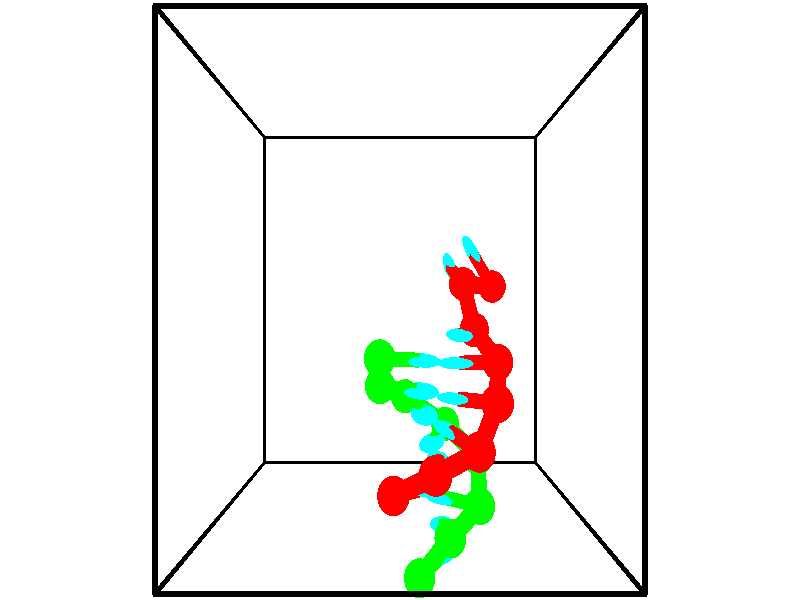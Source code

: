 // switches for output
#declare DRAW_BASES = 1; // possible values are 0, 1; only relevant for DNA ribbons
#declare DRAW_BASES_TYPE = 3; // possible values are 1, 2, 3; only relevant for DNA ribbons
#declare DRAW_FOG = 0; // set to 1 to enable fog

#include "colors.inc"

#include "transforms.inc"
background { rgb <1, 1, 1>}

#default {
   normal{
       ripples 0.25
       frequency 0.20
       turbulence 0.2
       lambda 5
   }
	finish {
		phong 0.1
		phong_size 40.
	}
}

// original window dimensions: 1024x640


// camera settings

camera {
	sky <-0, 1, 0>
	up <-0, 1, 0>
	right 1.6 * <1, 0, 0>
	location <2.5, 2.5, 11.1562>
	look_at <2.5, 2.5, 2.5>
	direction <0, 0, -8.6562>
	angle 67.0682
}


# declare cpy_camera_pos = <2.5, 2.5, 11.1562>;
# if (DRAW_FOG = 1)
fog {
	fog_type 2
	up vnormalize(cpy_camera_pos)
	color rgbt<1,1,1,0.3>
	distance 1e-5
	fog_alt 3e-3
	fog_offset 4
}
# end


// LIGHTS

# declare lum = 6;
global_settings {
	ambient_light rgb lum * <0.05, 0.05, 0.05>
	max_trace_level 15
}# declare cpy_direct_light_amount = 0.25;
light_source
{	1000 * <-1, -1, 1>,
	rgb lum * cpy_direct_light_amount
	parallel
}

light_source
{	1000 * <1, 1, -1>,
	rgb lum * cpy_direct_light_amount
	parallel
}

// strand 0

// nucleotide -1

// particle -1
sphere {
	<4.201853, 2.707405, -0.002063> 0.250000
	pigment { color rgbt <1,0,0,0> }
	no_shadow
}
cylinder {
	<4.002220, 3.025345, -0.140123>,  <3.882440, 3.216109, -0.222959>, 0.100000
	pigment { color rgbt <1,0,0,0> }
	no_shadow
}
cylinder {
	<4.002220, 3.025345, -0.140123>,  <4.201853, 2.707405, -0.002063>, 0.100000
	pigment { color rgbt <1,0,0,0> }
	no_shadow
}

// particle -1
sphere {
	<4.002220, 3.025345, -0.140123> 0.100000
	pigment { color rgbt <1,0,0,0> }
	no_shadow
}
sphere {
	0, 1
	scale<0.080000,0.200000,0.300000>
	matrix <-0.866405, -0.450312, 0.215781,
		0.016088, 0.406732, 0.913406,
		-0.499083, 0.794851, -0.345150,
		3.852495, 3.263800, -0.243668>
	pigment { color rgbt <0,1,1,0> }
	no_shadow
}
cylinder {
	<3.623933, 2.739583, 0.393000>,  <4.201853, 2.707405, -0.002063>, 0.130000
	pigment { color rgbt <1,0,0,0> }
	no_shadow
}

// nucleotide -1

// particle -1
sphere {
	<3.623933, 2.739583, 0.393000> 0.250000
	pigment { color rgbt <1,0,0,0> }
	no_shadow
}
cylinder {
	<3.515800, 2.903481, 0.044510>,  <3.450921, 3.001819, -0.164584>, 0.100000
	pigment { color rgbt <1,0,0,0> }
	no_shadow
}
cylinder {
	<3.515800, 2.903481, 0.044510>,  <3.623933, 2.739583, 0.393000>, 0.100000
	pigment { color rgbt <1,0,0,0> }
	no_shadow
}

// particle -1
sphere {
	<3.515800, 2.903481, 0.044510> 0.100000
	pigment { color rgbt <1,0,0,0> }
	no_shadow
}
sphere {
	0, 1
	scale<0.080000,0.200000,0.300000>
	matrix <-0.953048, -0.242146, 0.181836,
		-0.136457, 0.879474, 0.455966,
		-0.270330, 0.409745, -0.871224,
		3.434701, 3.026404, -0.216857>
	pigment { color rgbt <0,1,1,0> }
	no_shadow
}
cylinder {
	<3.775651, 2.073596, 0.777352>,  <3.623933, 2.739583, 0.393000>, 0.130000
	pigment { color rgbt <1,0,0,0> }
	no_shadow
}

// nucleotide -1

// particle -1
sphere {
	<3.775651, 2.073596, 0.777352> 0.250000
	pigment { color rgbt <1,0,0,0> }
	no_shadow
}
cylinder {
	<3.597122, 2.045441, 1.134192>,  <3.490005, 2.028548, 1.348296>, 0.100000
	pigment { color rgbt <1,0,0,0> }
	no_shadow
}
cylinder {
	<3.597122, 2.045441, 1.134192>,  <3.775651, 2.073596, 0.777352>, 0.100000
	pigment { color rgbt <1,0,0,0> }
	no_shadow
}

// particle -1
sphere {
	<3.597122, 2.045441, 1.134192> 0.100000
	pigment { color rgbt <1,0,0,0> }
	no_shadow
}
sphere {
	0, 1
	scale<0.080000,0.200000,0.300000>
	matrix <-0.136982, -0.979779, -0.145838,
		0.884326, -0.187292, 0.427655,
		-0.446321, -0.070387, 0.892100,
		3.463226, 2.024324, 1.401822>
	pigment { color rgbt <0,1,1,0> }
	no_shadow
}
cylinder {
	<4.104777, 1.650449, 1.254324>,  <3.775651, 2.073596, 0.777352>, 0.130000
	pigment { color rgbt <1,0,0,0> }
	no_shadow
}

// nucleotide -1

// particle -1
sphere {
	<4.104777, 1.650449, 1.254324> 0.250000
	pigment { color rgbt <1,0,0,0> }
	no_shadow
}
cylinder {
	<3.710144, 1.648811, 1.319610>,  <3.473364, 1.647829, 1.358782>, 0.100000
	pigment { color rgbt <1,0,0,0> }
	no_shadow
}
cylinder {
	<3.710144, 1.648811, 1.319610>,  <4.104777, 1.650449, 1.254324>, 0.100000
	pigment { color rgbt <1,0,0,0> }
	no_shadow
}

// particle -1
sphere {
	<3.710144, 1.648811, 1.319610> 0.100000
	pigment { color rgbt <1,0,0,0> }
	no_shadow
}
sphere {
	0, 1
	scale<0.080000,0.200000,0.300000>
	matrix <-0.002030, -0.999301, -0.037334,
		0.163255, -0.037164, 0.985884,
		-0.986582, -0.004094, 0.163216,
		3.414170, 1.647583, 1.368575>
	pigment { color rgbt <0,1,1,0> }
	no_shadow
}
cylinder {
	<4.011981, 1.166199, 1.808571>,  <4.104777, 1.650449, 1.254324>, 0.130000
	pigment { color rgbt <1,0,0,0> }
	no_shadow
}

// nucleotide -1

// particle -1
sphere {
	<4.011981, 1.166199, 1.808571> 0.250000
	pigment { color rgbt <1,0,0,0> }
	no_shadow
}
cylinder {
	<3.648293, 1.177856, 1.642453>,  <3.430080, 1.184851, 1.542782>, 0.100000
	pigment { color rgbt <1,0,0,0> }
	no_shadow
}
cylinder {
	<3.648293, 1.177856, 1.642453>,  <4.011981, 1.166199, 1.808571>, 0.100000
	pigment { color rgbt <1,0,0,0> }
	no_shadow
}

// particle -1
sphere {
	<3.648293, 1.177856, 1.642453> 0.100000
	pigment { color rgbt <1,0,0,0> }
	no_shadow
}
sphere {
	0, 1
	scale<0.080000,0.200000,0.300000>
	matrix <-0.080157, -0.991137, 0.105938,
		-0.408527, 0.129610, 0.903497,
		-0.909220, 0.029143, -0.415295,
		3.375527, 1.186599, 1.517864>
	pigment { color rgbt <0,1,1,0> }
	no_shadow
}
cylinder {
	<3.684319, 0.597126, 2.096835>,  <4.011981, 1.166199, 1.808571>, 0.130000
	pigment { color rgbt <1,0,0,0> }
	no_shadow
}

// nucleotide -1

// particle -1
sphere {
	<3.684319, 0.597126, 2.096835> 0.250000
	pigment { color rgbt <1,0,0,0> }
	no_shadow
}
cylinder {
	<3.446487, 0.697075, 1.791145>,  <3.303789, 0.757044, 1.607731>, 0.100000
	pigment { color rgbt <1,0,0,0> }
	no_shadow
}
cylinder {
	<3.446487, 0.697075, 1.791145>,  <3.684319, 0.597126, 2.096835>, 0.100000
	pigment { color rgbt <1,0,0,0> }
	no_shadow
}

// particle -1
sphere {
	<3.446487, 0.697075, 1.791145> 0.100000
	pigment { color rgbt <1,0,0,0> }
	no_shadow
}
sphere {
	0, 1
	scale<0.080000,0.200000,0.300000>
	matrix <-0.239059, -0.962440, -0.128689,
		-0.767677, 0.106179, 0.631980,
		-0.594578, 0.249872, -0.764226,
		3.268114, 0.772036, 1.561877>
	pigment { color rgbt <0,1,1,0> }
	no_shadow
}
cylinder {
	<3.024099, 0.333368, 2.232224>,  <3.684319, 0.597126, 2.096835>, 0.130000
	pigment { color rgbt <1,0,0,0> }
	no_shadow
}

// nucleotide -1

// particle -1
sphere {
	<3.024099, 0.333368, 2.232224> 0.250000
	pigment { color rgbt <1,0,0,0> }
	no_shadow
}
cylinder {
	<3.081451, 0.356689, 1.837044>,  <3.115863, 0.370682, 1.599937>, 0.100000
	pigment { color rgbt <1,0,0,0> }
	no_shadow
}
cylinder {
	<3.081451, 0.356689, 1.837044>,  <3.024099, 0.333368, 2.232224>, 0.100000
	pigment { color rgbt <1,0,0,0> }
	no_shadow
}

// particle -1
sphere {
	<3.081451, 0.356689, 1.837044> 0.100000
	pigment { color rgbt <1,0,0,0> }
	no_shadow
}
sphere {
	0, 1
	scale<0.080000,0.200000,0.300000>
	matrix <-0.254586, -0.962495, -0.093750,
		-0.956362, 0.264960, -0.123159,
		0.143380, 0.058304, -0.987949,
		3.124465, 0.374181, 1.540660>
	pigment { color rgbt <0,1,1,0> }
	no_shadow
}
cylinder {
	<2.400319, 0.006096, 1.928656>,  <3.024099, 0.333368, 2.232224>, 0.130000
	pigment { color rgbt <1,0,0,0> }
	no_shadow
}

// nucleotide -1

// particle -1
sphere {
	<2.400319, 0.006096, 1.928656> 0.250000
	pigment { color rgbt <1,0,0,0> }
	no_shadow
}
cylinder {
	<2.693855, -0.008423, 1.657316>,  <2.869977, -0.017134, 1.494512>, 0.100000
	pigment { color rgbt <1,0,0,0> }
	no_shadow
}
cylinder {
	<2.693855, -0.008423, 1.657316>,  <2.400319, 0.006096, 1.928656>, 0.100000
	pigment { color rgbt <1,0,0,0> }
	no_shadow
}

// particle -1
sphere {
	<2.693855, -0.008423, 1.657316> 0.100000
	pigment { color rgbt <1,0,0,0> }
	no_shadow
}
sphere {
	0, 1
	scale<0.080000,0.200000,0.300000>
	matrix <-0.210264, -0.961671, -0.176007,
		-0.645961, 0.271794, -0.713346,
		0.733842, -0.036297, -0.678350,
		2.914008, -0.019312, 1.453811>
	pigment { color rgbt <0,1,1,0> }
	no_shadow
}
// strand 1

// nucleotide -1

// particle -1
sphere {
	<2.812570, -1.211212, 1.489449> 0.250000
	pigment { color rgbt <0,1,0,0> }
	no_shadow
}
cylinder {
	<3.053055, -1.140152, 1.177813>,  <3.197346, -1.097516, 0.990831>, 0.100000
	pigment { color rgbt <0,1,0,0> }
	no_shadow
}
cylinder {
	<3.053055, -1.140152, 1.177813>,  <2.812570, -1.211212, 1.489449>, 0.100000
	pigment { color rgbt <0,1,0,0> }
	no_shadow
}

// particle -1
sphere {
	<3.053055, -1.140152, 1.177813> 0.100000
	pigment { color rgbt <0,1,0,0> }
	no_shadow
}
sphere {
	0, 1
	scale<0.080000,0.200000,0.300000>
	matrix <-0.145132, 0.983035, 0.112157,
		0.785799, 0.045641, 0.616796,
		0.601213, 0.177650, -0.779092,
		3.233419, -1.086857, 0.944085>
	pigment { color rgbt <0,1,1,0> }
	no_shadow
}
cylinder {
	<3.295502, -0.641234, 1.609598>,  <2.812570, -1.211212, 1.489449>, 0.130000
	pigment { color rgbt <0,1,0,0> }
	no_shadow
}

// nucleotide -1

// particle -1
sphere {
	<3.295502, -0.641234, 1.609598> 0.250000
	pigment { color rgbt <0,1,0,0> }
	no_shadow
}
cylinder {
	<3.248085, -0.657043, 1.212733>,  <3.219635, -0.666529, 0.974614>, 0.100000
	pigment { color rgbt <0,1,0,0> }
	no_shadow
}
cylinder {
	<3.248085, -0.657043, 1.212733>,  <3.295502, -0.641234, 1.609598>, 0.100000
	pigment { color rgbt <0,1,0,0> }
	no_shadow
}

// particle -1
sphere {
	<3.248085, -0.657043, 1.212733> 0.100000
	pigment { color rgbt <0,1,0,0> }
	no_shadow
}
sphere {
	0, 1
	scale<0.080000,0.200000,0.300000>
	matrix <-0.082075, 0.996178, -0.029876,
		0.989551, 0.077891, -0.121333,
		-0.118542, -0.039523, -0.992162,
		3.212522, -0.668900, 0.915084>
	pigment { color rgbt <0,1,1,0> }
	no_shadow
}
cylinder {
	<3.811451, -0.320299, 1.235273>,  <3.295502, -0.641234, 1.609598>, 0.130000
	pigment { color rgbt <0,1,0,0> }
	no_shadow
}

// nucleotide -1

// particle -1
sphere {
	<3.811451, -0.320299, 1.235273> 0.250000
	pigment { color rgbt <0,1,0,0> }
	no_shadow
}
cylinder {
	<3.463280, -0.302406, 1.039170>,  <3.254377, -0.291671, 0.921509>, 0.100000
	pigment { color rgbt <0,1,0,0> }
	no_shadow
}
cylinder {
	<3.463280, -0.302406, 1.039170>,  <3.811451, -0.320299, 1.235273>, 0.100000
	pigment { color rgbt <0,1,0,0> }
	no_shadow
}

// particle -1
sphere {
	<3.463280, -0.302406, 1.039170> 0.100000
	pigment { color rgbt <0,1,0,0> }
	no_shadow
}
sphere {
	0, 1
	scale<0.080000,0.200000,0.300000>
	matrix <-0.003317, 0.995308, 0.096703,
		0.492282, 0.085799, -0.866197,
		-0.870429, 0.044732, -0.490257,
		3.202151, -0.288987, 0.892093>
	pigment { color rgbt <0,1,1,0> }
	no_shadow
}
cylinder {
	<3.828867, 0.258787, 0.838288>,  <3.811451, -0.320299, 1.235273>, 0.130000
	pigment { color rgbt <0,1,0,0> }
	no_shadow
}

// nucleotide -1

// particle -1
sphere {
	<3.828867, 0.258787, 0.838288> 0.250000
	pigment { color rgbt <0,1,0,0> }
	no_shadow
}
cylinder {
	<3.436638, 0.184059, 0.862208>,  <3.201301, 0.139222, 0.876561>, 0.100000
	pigment { color rgbt <0,1,0,0> }
	no_shadow
}
cylinder {
	<3.436638, 0.184059, 0.862208>,  <3.828867, 0.258787, 0.838288>, 0.100000
	pigment { color rgbt <0,1,0,0> }
	no_shadow
}

// particle -1
sphere {
	<3.436638, 0.184059, 0.862208> 0.100000
	pigment { color rgbt <0,1,0,0> }
	no_shadow
}
sphere {
	0, 1
	scale<0.080000,0.200000,0.300000>
	matrix <-0.172158, 0.965753, 0.194122,
		-0.094020, 0.180055, -0.979153,
		-0.980572, -0.186820, 0.059802,
		3.142466, 0.128013, 0.880149>
	pigment { color rgbt <0,1,1,0> }
	no_shadow
}
cylinder {
	<3.310549, 0.649966, 0.325436>,  <3.828867, 0.258787, 0.838288>, 0.130000
	pigment { color rgbt <0,1,0,0> }
	no_shadow
}

// nucleotide -1

// particle -1
sphere {
	<3.310549, 0.649966, 0.325436> 0.250000
	pigment { color rgbt <0,1,0,0> }
	no_shadow
}
cylinder {
	<3.156090, 0.558952, 0.683009>,  <3.063414, 0.504344, 0.897553>, 0.100000
	pigment { color rgbt <0,1,0,0> }
	no_shadow
}
cylinder {
	<3.156090, 0.558952, 0.683009>,  <3.310549, 0.649966, 0.325436>, 0.100000
	pigment { color rgbt <0,1,0,0> }
	no_shadow
}

// particle -1
sphere {
	<3.156090, 0.558952, 0.683009> 0.100000
	pigment { color rgbt <0,1,0,0> }
	no_shadow
}
sphere {
	0, 1
	scale<0.080000,0.200000,0.300000>
	matrix <-0.057895, 0.973168, 0.222694,
		-0.920618, 0.034238, -0.388960,
		-0.386148, -0.227535, 0.893934,
		3.040245, 0.490692, 0.951189>
	pigment { color rgbt <0,1,1,0> }
	no_shadow
}
cylinder {
	<2.591143, 1.077977, 0.454192>,  <3.310549, 0.649966, 0.325436>, 0.130000
	pigment { color rgbt <0,1,0,0> }
	no_shadow
}

// nucleotide -1

// particle -1
sphere {
	<2.591143, 1.077977, 0.454192> 0.250000
	pigment { color rgbt <0,1,0,0> }
	no_shadow
}
cylinder {
	<2.770073, 0.977127, 0.797431>,  <2.877431, 0.916617, 1.003375>, 0.100000
	pigment { color rgbt <0,1,0,0> }
	no_shadow
}
cylinder {
	<2.770073, 0.977127, 0.797431>,  <2.591143, 1.077977, 0.454192>, 0.100000
	pigment { color rgbt <0,1,0,0> }
	no_shadow
}

// particle -1
sphere {
	<2.770073, 0.977127, 0.797431> 0.100000
	pigment { color rgbt <0,1,0,0> }
	no_shadow
}
sphere {
	0, 1
	scale<0.080000,0.200000,0.300000>
	matrix <-0.139732, 0.927960, 0.345494,
		-0.883389, -0.274452, 0.379870,
		0.447325, -0.252126, 0.858098,
		2.904270, 0.901489, 1.054860>
	pigment { color rgbt <0,1,1,0> }
	no_shadow
}
cylinder {
	<2.164999, 1.303635, 1.080589>,  <2.591143, 1.077977, 0.454192>, 0.130000
	pigment { color rgbt <0,1,0,0> }
	no_shadow
}

// nucleotide -1

// particle -1
sphere {
	<2.164999, 1.303635, 1.080589> 0.250000
	pigment { color rgbt <0,1,0,0> }
	no_shadow
}
cylinder {
	<2.550392, 1.277374, 1.184425>,  <2.781628, 1.261618, 1.246727>, 0.100000
	pigment { color rgbt <0,1,0,0> }
	no_shadow
}
cylinder {
	<2.550392, 1.277374, 1.184425>,  <2.164999, 1.303635, 1.080589>, 0.100000
	pigment { color rgbt <0,1,0,0> }
	no_shadow
}

// particle -1
sphere {
	<2.550392, 1.277374, 1.184425> 0.100000
	pigment { color rgbt <0,1,0,0> }
	no_shadow
}
sphere {
	0, 1
	scale<0.080000,0.200000,0.300000>
	matrix <-0.029912, 0.937020, 0.347992,
		-0.266089, -0.343049, 0.900841,
		0.963484, -0.065651, 0.259592,
		2.839437, 1.257679, 1.262303>
	pigment { color rgbt <0,1,1,0> }
	no_shadow
}
cylinder {
	<2.177750, 1.730304, 1.599635>,  <2.164999, 1.303635, 1.080589>, 0.130000
	pigment { color rgbt <0,1,0,0> }
	no_shadow
}

// nucleotide -1

// particle -1
sphere {
	<2.177750, 1.730304, 1.599635> 0.250000
	pigment { color rgbt <0,1,0,0> }
	no_shadow
}
cylinder {
	<2.567604, 1.707932, 1.512955>,  <2.801516, 1.694508, 1.460947>, 0.100000
	pigment { color rgbt <0,1,0,0> }
	no_shadow
}
cylinder {
	<2.567604, 1.707932, 1.512955>,  <2.177750, 1.730304, 1.599635>, 0.100000
	pigment { color rgbt <0,1,0,0> }
	no_shadow
}

// particle -1
sphere {
	<2.567604, 1.707932, 1.512955> 0.100000
	pigment { color rgbt <0,1,0,0> }
	no_shadow
}
sphere {
	0, 1
	scale<0.080000,0.200000,0.300000>
	matrix <0.100554, 0.974472, 0.200734,
		0.199941, -0.217432, 0.955378,
		0.974635, -0.055932, -0.216700,
		2.859994, 1.691152, 1.447945>
	pigment { color rgbt <0,1,1,0> }
	no_shadow
}
// box output
cylinder {
	<0.000000, 0.000000, 0.000000>,  <5.000000, 0.000000, 0.000000>, 0.025000
	pigment { color rgbt <0,0,0,0> }
	no_shadow
}
cylinder {
	<0.000000, 0.000000, 0.000000>,  <0.000000, 5.000000, 0.000000>, 0.025000
	pigment { color rgbt <0,0,0,0> }
	no_shadow
}
cylinder {
	<0.000000, 0.000000, 0.000000>,  <0.000000, 0.000000, 5.000000>, 0.025000
	pigment { color rgbt <0,0,0,0> }
	no_shadow
}
cylinder {
	<5.000000, 5.000000, 5.000000>,  <0.000000, 5.000000, 5.000000>, 0.025000
	pigment { color rgbt <0,0,0,0> }
	no_shadow
}
cylinder {
	<5.000000, 5.000000, 5.000000>,  <5.000000, 0.000000, 5.000000>, 0.025000
	pigment { color rgbt <0,0,0,0> }
	no_shadow
}
cylinder {
	<5.000000, 5.000000, 5.000000>,  <5.000000, 5.000000, 0.000000>, 0.025000
	pigment { color rgbt <0,0,0,0> }
	no_shadow
}
cylinder {
	<0.000000, 0.000000, 5.000000>,  <0.000000, 5.000000, 5.000000>, 0.025000
	pigment { color rgbt <0,0,0,0> }
	no_shadow
}
cylinder {
	<0.000000, 0.000000, 5.000000>,  <5.000000, 0.000000, 5.000000>, 0.025000
	pigment { color rgbt <0,0,0,0> }
	no_shadow
}
cylinder {
	<5.000000, 5.000000, 0.000000>,  <0.000000, 5.000000, 0.000000>, 0.025000
	pigment { color rgbt <0,0,0,0> }
	no_shadow
}
cylinder {
	<5.000000, 5.000000, 0.000000>,  <5.000000, 0.000000, 0.000000>, 0.025000
	pigment { color rgbt <0,0,0,0> }
	no_shadow
}
cylinder {
	<5.000000, 0.000000, 5.000000>,  <5.000000, 0.000000, 0.000000>, 0.025000
	pigment { color rgbt <0,0,0,0> }
	no_shadow
}
cylinder {
	<0.000000, 5.000000, 0.000000>,  <0.000000, 5.000000, 5.000000>, 0.025000
	pigment { color rgbt <0,0,0,0> }
	no_shadow
}
// end of box output

